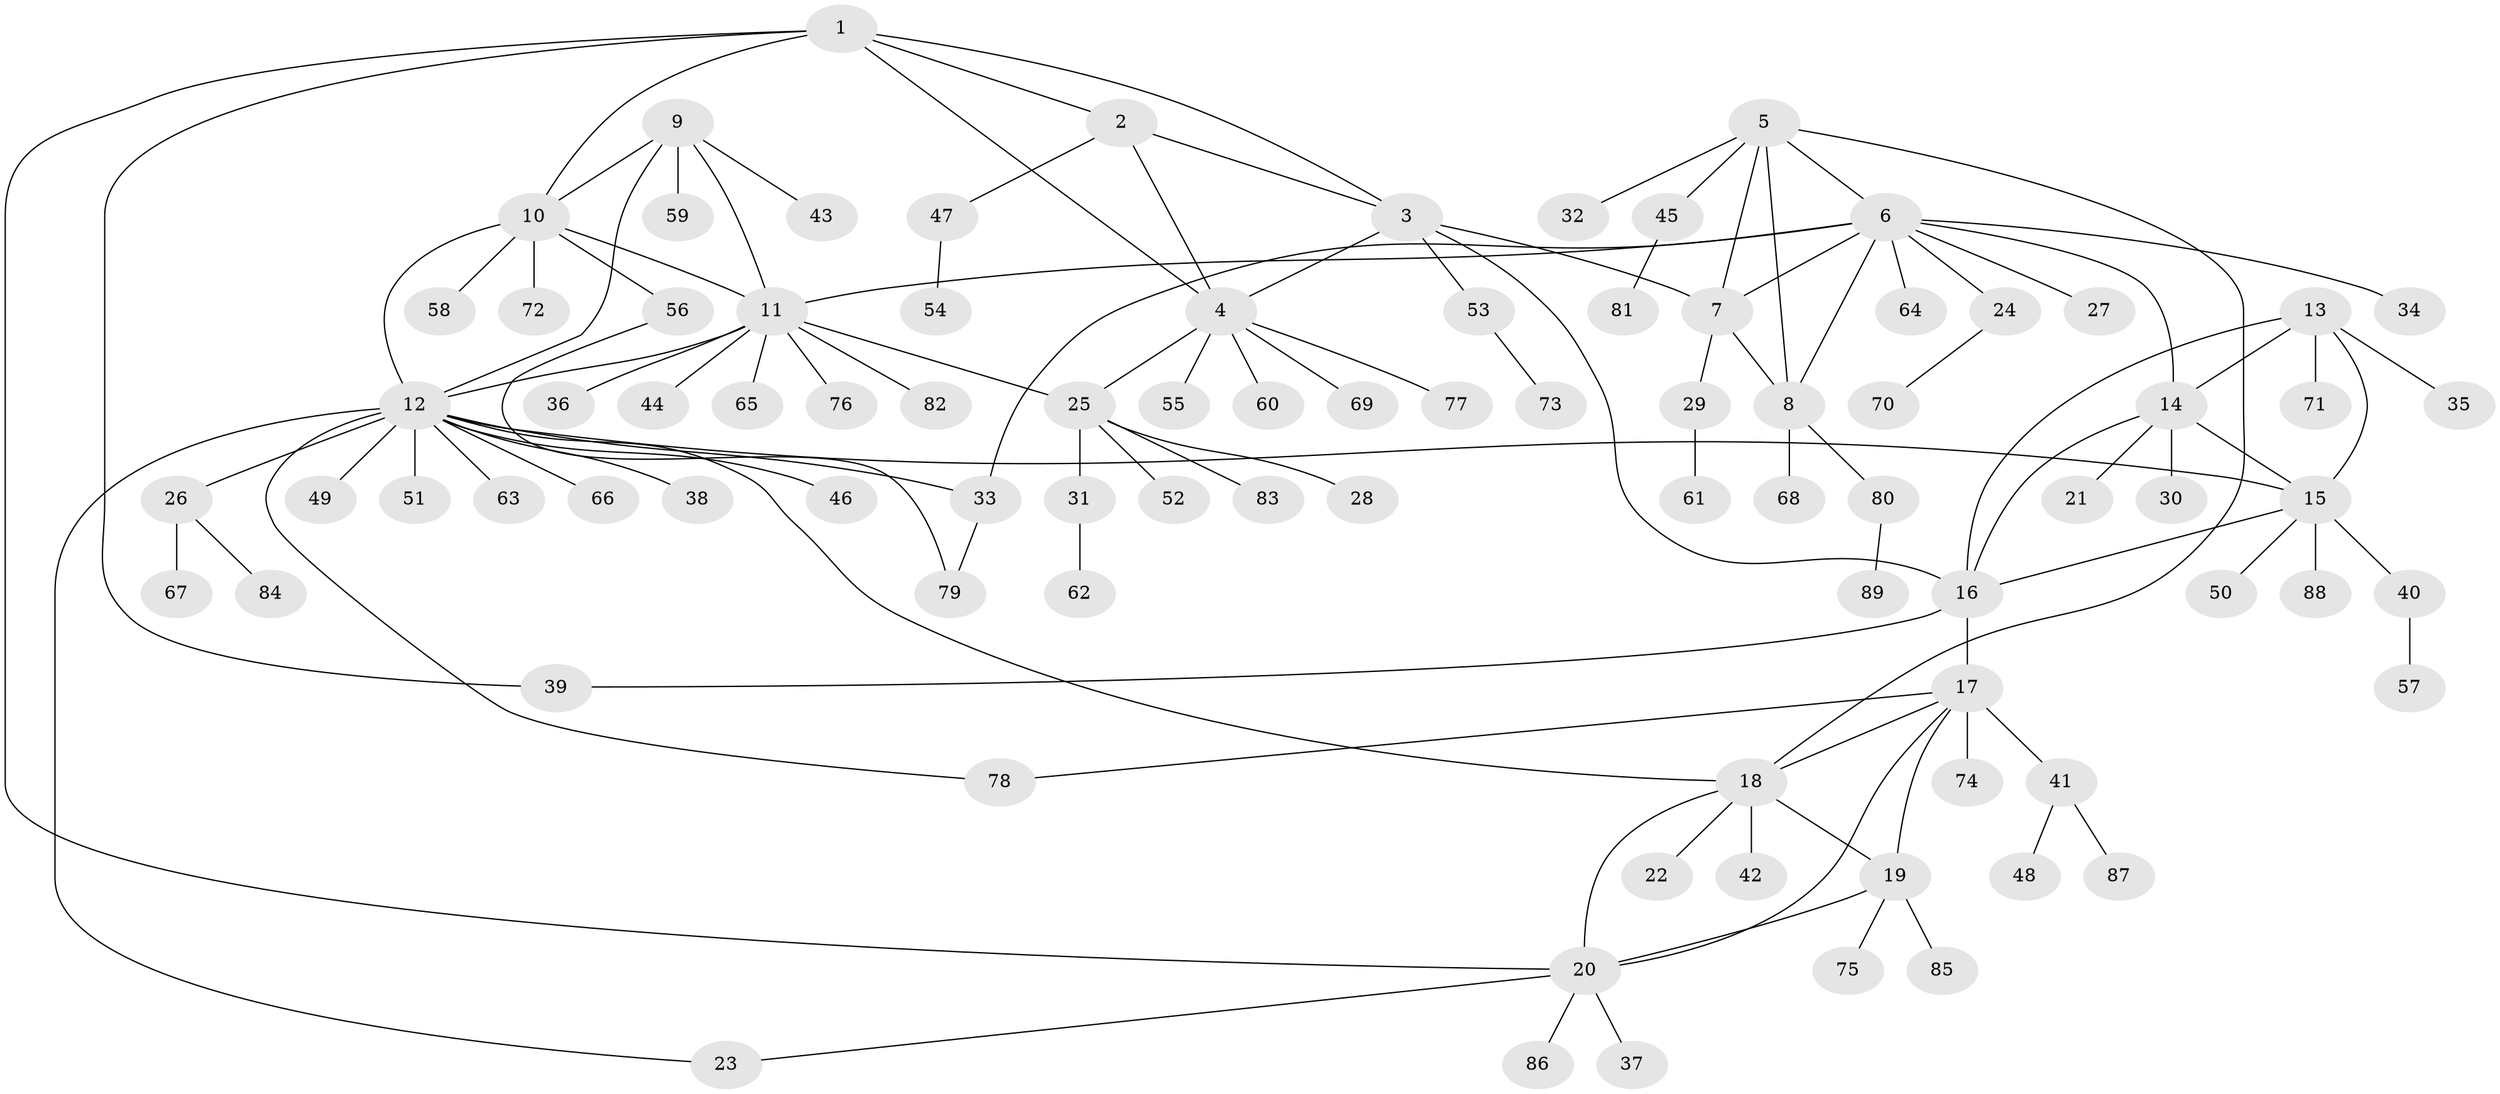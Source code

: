 // coarse degree distribution, {7: 0.02857142857142857, 6: 0.05714285714285714, 10: 0.02857142857142857, 3: 0.02857142857142857, 16: 0.02857142857142857, 2: 0.11428571428571428, 4: 0.02857142857142857, 1: 0.6857142857142857}
// Generated by graph-tools (version 1.1) at 2025/19/03/04/25 18:19:41]
// undirected, 89 vertices, 115 edges
graph export_dot {
graph [start="1"]
  node [color=gray90,style=filled];
  1;
  2;
  3;
  4;
  5;
  6;
  7;
  8;
  9;
  10;
  11;
  12;
  13;
  14;
  15;
  16;
  17;
  18;
  19;
  20;
  21;
  22;
  23;
  24;
  25;
  26;
  27;
  28;
  29;
  30;
  31;
  32;
  33;
  34;
  35;
  36;
  37;
  38;
  39;
  40;
  41;
  42;
  43;
  44;
  45;
  46;
  47;
  48;
  49;
  50;
  51;
  52;
  53;
  54;
  55;
  56;
  57;
  58;
  59;
  60;
  61;
  62;
  63;
  64;
  65;
  66;
  67;
  68;
  69;
  70;
  71;
  72;
  73;
  74;
  75;
  76;
  77;
  78;
  79;
  80;
  81;
  82;
  83;
  84;
  85;
  86;
  87;
  88;
  89;
  1 -- 2;
  1 -- 3;
  1 -- 4;
  1 -- 10;
  1 -- 20;
  1 -- 39;
  2 -- 3;
  2 -- 4;
  2 -- 47;
  3 -- 4;
  3 -- 7;
  3 -- 16;
  3 -- 53;
  4 -- 25;
  4 -- 55;
  4 -- 60;
  4 -- 69;
  4 -- 77;
  5 -- 6;
  5 -- 7;
  5 -- 8;
  5 -- 18;
  5 -- 32;
  5 -- 45;
  6 -- 7;
  6 -- 8;
  6 -- 11;
  6 -- 14;
  6 -- 24;
  6 -- 27;
  6 -- 33;
  6 -- 34;
  6 -- 64;
  7 -- 8;
  7 -- 29;
  8 -- 68;
  8 -- 80;
  9 -- 10;
  9 -- 11;
  9 -- 12;
  9 -- 43;
  9 -- 59;
  10 -- 11;
  10 -- 12;
  10 -- 56;
  10 -- 58;
  10 -- 72;
  11 -- 12;
  11 -- 25;
  11 -- 36;
  11 -- 44;
  11 -- 65;
  11 -- 76;
  11 -- 82;
  12 -- 15;
  12 -- 18;
  12 -- 23;
  12 -- 26;
  12 -- 33;
  12 -- 38;
  12 -- 46;
  12 -- 49;
  12 -- 51;
  12 -- 63;
  12 -- 66;
  12 -- 78;
  13 -- 14;
  13 -- 15;
  13 -- 16;
  13 -- 35;
  13 -- 71;
  14 -- 15;
  14 -- 16;
  14 -- 21;
  14 -- 30;
  15 -- 16;
  15 -- 40;
  15 -- 50;
  15 -- 88;
  16 -- 17;
  16 -- 39;
  17 -- 18;
  17 -- 19;
  17 -- 20;
  17 -- 41;
  17 -- 74;
  17 -- 78;
  18 -- 19;
  18 -- 20;
  18 -- 22;
  18 -- 42;
  19 -- 20;
  19 -- 75;
  19 -- 85;
  20 -- 23;
  20 -- 37;
  20 -- 86;
  24 -- 70;
  25 -- 28;
  25 -- 31;
  25 -- 52;
  25 -- 83;
  26 -- 67;
  26 -- 84;
  29 -- 61;
  31 -- 62;
  33 -- 79;
  40 -- 57;
  41 -- 48;
  41 -- 87;
  45 -- 81;
  47 -- 54;
  53 -- 73;
  56 -- 79;
  80 -- 89;
}

